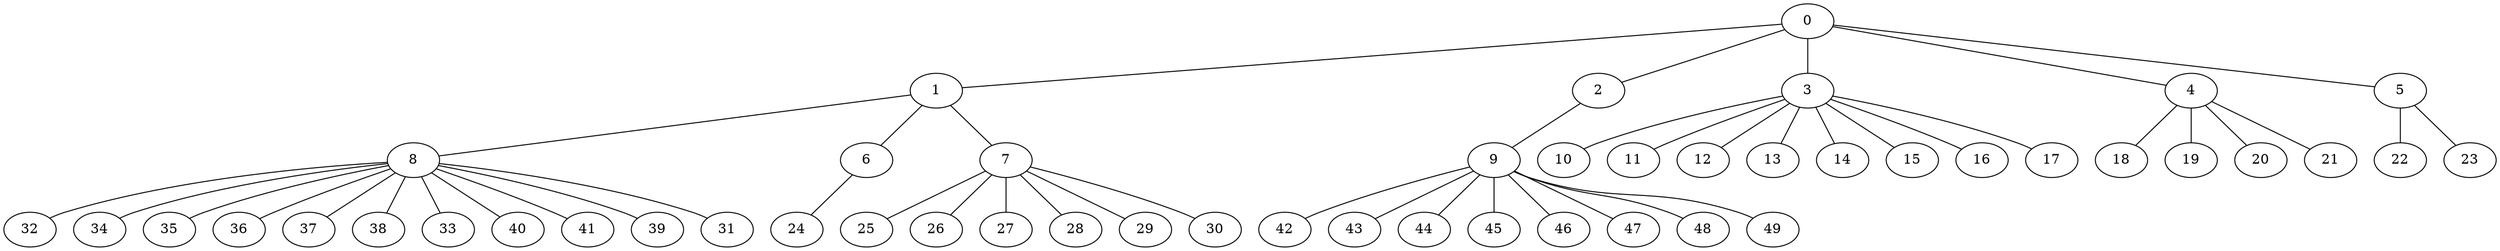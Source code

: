 
graph graphname {
    0 -- 1
0 -- 2
0 -- 3
0 -- 4
0 -- 5
1 -- 8
1 -- 6
1 -- 7
2 -- 9
3 -- 10
3 -- 11
3 -- 12
3 -- 13
3 -- 14
3 -- 15
3 -- 16
3 -- 17
4 -- 18
4 -- 19
4 -- 20
4 -- 21
5 -- 22
5 -- 23
6 -- 24
7 -- 25
7 -- 26
7 -- 27
7 -- 28
7 -- 29
7 -- 30
8 -- 32
8 -- 34
8 -- 35
8 -- 36
8 -- 37
8 -- 38
8 -- 33
8 -- 40
8 -- 41
8 -- 39
8 -- 31
9 -- 42
9 -- 43
9 -- 44
9 -- 45
9 -- 46
9 -- 47
9 -- 48
9 -- 49

}
